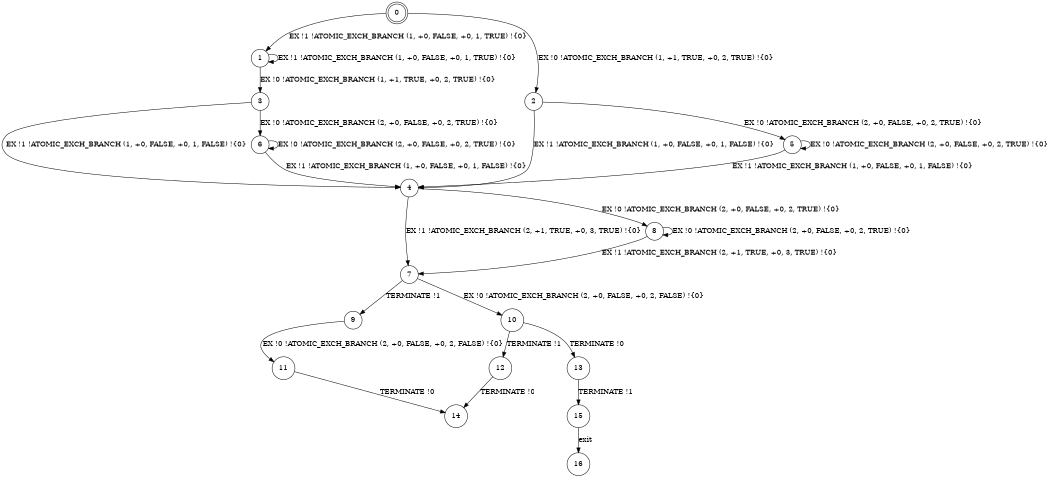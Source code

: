 digraph BCG {
size = "7, 10.5";
center = TRUE;
node [shape = circle];
0 [peripheries = 2];
0 -> 1 [label = "EX !1 !ATOMIC_EXCH_BRANCH (1, +0, FALSE, +0, 1, TRUE) !{0}"];
0 -> 2 [label = "EX !0 !ATOMIC_EXCH_BRANCH (1, +1, TRUE, +0, 2, TRUE) !{0}"];
1 -> 3 [label = "EX !0 !ATOMIC_EXCH_BRANCH (1, +1, TRUE, +0, 2, TRUE) !{0}"];
1 -> 1 [label = "EX !1 !ATOMIC_EXCH_BRANCH (1, +0, FALSE, +0, 1, TRUE) !{0}"];
2 -> 4 [label = "EX !1 !ATOMIC_EXCH_BRANCH (1, +0, FALSE, +0, 1, FALSE) !{0}"];
2 -> 5 [label = "EX !0 !ATOMIC_EXCH_BRANCH (2, +0, FALSE, +0, 2, TRUE) !{0}"];
3 -> 4 [label = "EX !1 !ATOMIC_EXCH_BRANCH (1, +0, FALSE, +0, 1, FALSE) !{0}"];
3 -> 6 [label = "EX !0 !ATOMIC_EXCH_BRANCH (2, +0, FALSE, +0, 2, TRUE) !{0}"];
4 -> 7 [label = "EX !1 !ATOMIC_EXCH_BRANCH (2, +1, TRUE, +0, 3, TRUE) !{0}"];
4 -> 8 [label = "EX !0 !ATOMIC_EXCH_BRANCH (2, +0, FALSE, +0, 2, TRUE) !{0}"];
5 -> 4 [label = "EX !1 !ATOMIC_EXCH_BRANCH (1, +0, FALSE, +0, 1, FALSE) !{0}"];
5 -> 5 [label = "EX !0 !ATOMIC_EXCH_BRANCH (2, +0, FALSE, +0, 2, TRUE) !{0}"];
6 -> 4 [label = "EX !1 !ATOMIC_EXCH_BRANCH (1, +0, FALSE, +0, 1, FALSE) !{0}"];
6 -> 6 [label = "EX !0 !ATOMIC_EXCH_BRANCH (2, +0, FALSE, +0, 2, TRUE) !{0}"];
7 -> 9 [label = "TERMINATE !1"];
7 -> 10 [label = "EX !0 !ATOMIC_EXCH_BRANCH (2, +0, FALSE, +0, 2, FALSE) !{0}"];
8 -> 7 [label = "EX !1 !ATOMIC_EXCH_BRANCH (2, +1, TRUE, +0, 3, TRUE) !{0}"];
8 -> 8 [label = "EX !0 !ATOMIC_EXCH_BRANCH (2, +0, FALSE, +0, 2, TRUE) !{0}"];
9 -> 11 [label = "EX !0 !ATOMIC_EXCH_BRANCH (2, +0, FALSE, +0, 2, FALSE) !{0}"];
10 -> 12 [label = "TERMINATE !1"];
10 -> 13 [label = "TERMINATE !0"];
11 -> 14 [label = "TERMINATE !0"];
12 -> 14 [label = "TERMINATE !0"];
13 -> 15 [label = "TERMINATE !1"];
15 -> 16 [label = "exit"];
}

